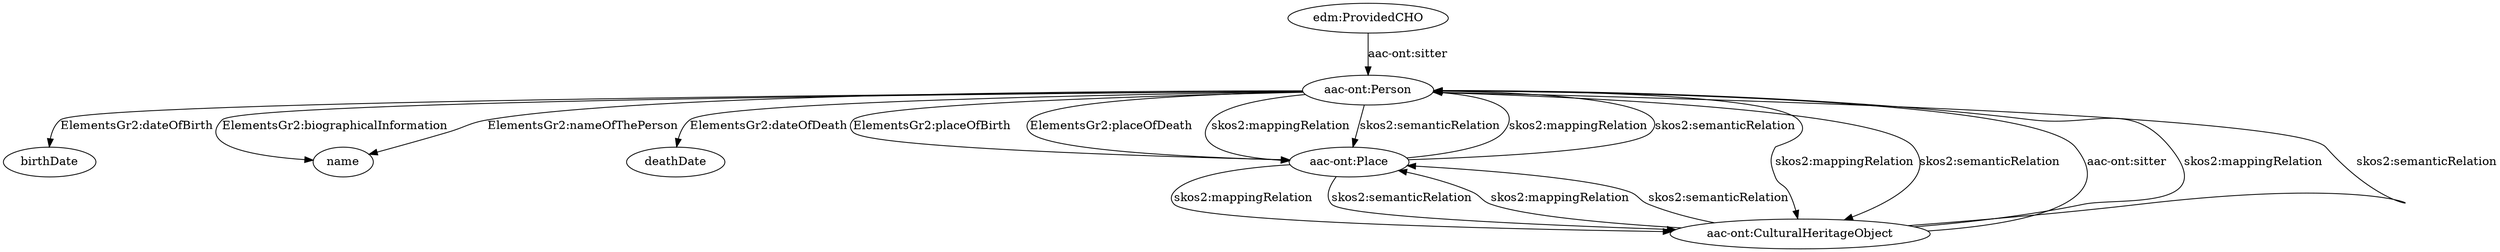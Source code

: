 digraph {
  birthDate [type=attribute_name,label=birthDate]
  "aac-ont:Person1" [type=class_uri,label="aac-ont:Person"]
  name [type=attribute_name,label=name]
  deathDate [type=attribute_name,label=deathDate]
  "aac-ont:Place" [type=class_uri,label="aac-ont:Place"]
  "aac-ont:CulturalHeritageObject" [type=class_uri,label="aac-ont:CulturalHeritageObject"]
  "edm:ProvidedCHO" [type=class_uri,label="edm:ProvidedCHO"]
  "aac-ont:Person1" -> birthDate [label="ElementsGr2:dateOfBirth",type=st_property_uri]
  "aac-ont:Person1" -> name [label="ElementsGr2:biographicalInformation",type=st_property_uri]
  "aac-ont:Person1" -> name [label="ElementsGr2:nameOfThePerson",type=st_property_uri]
  "aac-ont:Person1" -> deathDate [label="ElementsGr2:dateOfDeath",type=st_property_uri]
  "aac-ont:Person1" -> "aac-ont:Place" [label="ElementsGr2:placeOfBirth",type=direct_property_uri]
  "aac-ont:Person1" -> "aac-ont:Place" [label="ElementsGr2:placeOfDeath",type=direct_property_uri]
  "aac-ont:CulturalHeritageObject" -> "aac-ont:Person1" [label="aac-ont:sitter",type=direct_property_uri]
  "edm:ProvidedCHO" -> "aac-ont:Person1" [label="aac-ont:sitter",type=direct_property_uri]
  "aac-ont:Person1" -> "aac-ont:Place" [label="skos2:mappingRelation",type=inherited]
  "aac-ont:Person1" -> "aac-ont:Place" [label="skos2:semanticRelation",type=inherited]
  "aac-ont:Person1" -> "aac-ont:CulturalHeritageObject" [label="skos2:mappingRelation",type=inherited]
  "aac-ont:Person1" -> "aac-ont:CulturalHeritageObject" [label="skos2:semanticRelation",type=inherited]
  "aac-ont:Place" -> "aac-ont:Person1" [label="skos2:mappingRelation",type=inherited]
  "aac-ont:Place" -> "aac-ont:Person1" [label="skos2:semanticRelation",type=inherited]
  "aac-ont:Place" -> "aac-ont:CulturalHeritageObject" [label="skos2:mappingRelation",type=inherited]
  "aac-ont:Place" -> "aac-ont:CulturalHeritageObject" [label="skos2:semanticRelation",type=inherited]
  "aac-ont:CulturalHeritageObject" -> "aac-ont:Person1" [label="skos2:mappingRelation",type=inherited]
  "aac-ont:CulturalHeritageObject" -> "aac-ont:Person1" [label="skos2:semanticRelation",type=inherited]
  "aac-ont:CulturalHeritageObject" -> "aac-ont:Place" [label="skos2:mappingRelation",type=inherited]
  "aac-ont:CulturalHeritageObject" -> "aac-ont:Place" [label="skos2:semanticRelation",type=inherited]
}
